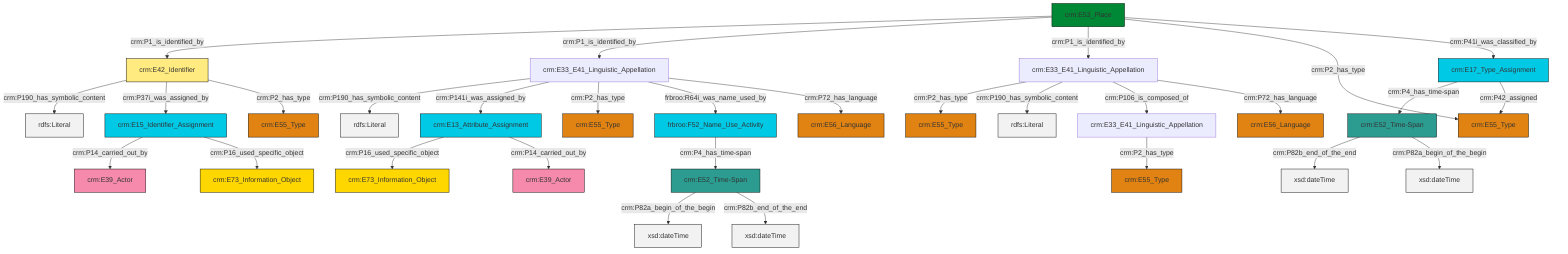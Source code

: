 graph TD
classDef Literal fill:#f2f2f2,stroke:#000000;
classDef CRM_Entity fill:#FFFFFF,stroke:#000000;
classDef Temporal_Entity fill:#00C9E6, stroke:#000000;
classDef Type fill:#E18312, stroke:#000000;
classDef Time-Span fill:#2C9C91, stroke:#000000;
classDef Appellation fill:#FFEB7F, stroke:#000000;
classDef Place fill:#008836, stroke:#000000;
classDef Persistent_Item fill:#B266B2, stroke:#000000;
classDef Conceptual_Object fill:#FFD700, stroke:#000000;
classDef Physical_Thing fill:#D2B48C, stroke:#000000;
classDef Actor fill:#f58aad, stroke:#000000;
classDef PC_Classes fill:#4ce600, stroke:#000000;
classDef Multi fill:#cccccc,stroke:#000000;

2["crm:E17_Type_Assignment"]:::Temporal_Entity -->|crm:P4_has_time-span| 3["crm:E52_Time-Span"]:::Time-Span
4["crm:E33_E41_Linguistic_Appellation"]:::Default -->|crm:P2_has_type| 5["crm:E55_Type"]:::Type
3["crm:E52_Time-Span"]:::Time-Span -->|crm:P82b_end_of_the_end| 6[xsd:dateTime]:::Literal
7["crm:E53_Place"]:::Place -->|crm:P1_is_identified_by| 9["crm:E42_Identifier"]:::Appellation
4["crm:E33_E41_Linguistic_Appellation"]:::Default -->|crm:P190_has_symbolic_content| 15[rdfs:Literal]:::Literal
17["crm:E13_Attribute_Assignment"]:::Temporal_Entity -->|crm:P16_used_specific_object| 18["crm:E73_Information_Object"]:::Conceptual_Object
4["crm:E33_E41_Linguistic_Appellation"]:::Default -->|crm:P106_is_composed_of| 0["crm:E33_E41_Linguistic_Appellation"]:::Default
19["crm:E33_E41_Linguistic_Appellation"]:::Default -->|crm:P190_has_symbolic_content| 21[rdfs:Literal]:::Literal
19["crm:E33_E41_Linguistic_Appellation"]:::Default -->|crm:P141i_was_assigned_by| 17["crm:E13_Attribute_Assignment"]:::Temporal_Entity
7["crm:E53_Place"]:::Place -->|crm:P1_is_identified_by| 19["crm:E33_E41_Linguistic_Appellation"]:::Default
9["crm:E42_Identifier"]:::Appellation -->|crm:P190_has_symbolic_content| 28[rdfs:Literal]:::Literal
3["crm:E52_Time-Span"]:::Time-Span -->|crm:P82a_begin_of_the_begin| 29[xsd:dateTime]:::Literal
7["crm:E53_Place"]:::Place -->|crm:P1_is_identified_by| 4["crm:E33_E41_Linguistic_Appellation"]:::Default
7["crm:E53_Place"]:::Place -->|crm:P2_has_type| 32["crm:E55_Type"]:::Type
19["crm:E33_E41_Linguistic_Appellation"]:::Default -->|crm:P2_has_type| 35["crm:E55_Type"]:::Type
36["frbroo:F52_Name_Use_Activity"]:::Temporal_Entity -->|crm:P4_has_time-span| 37["crm:E52_Time-Span"]:::Time-Span
9["crm:E42_Identifier"]:::Appellation -->|crm:P37i_was_assigned_by| 38["crm:E15_Identifier_Assignment"]:::Temporal_Entity
37["crm:E52_Time-Span"]:::Time-Span -->|crm:P82a_begin_of_the_begin| 41[xsd:dateTime]:::Literal
7["crm:E53_Place"]:::Place -->|crm:P41i_was_classified_by| 2["crm:E17_Type_Assignment"]:::Temporal_Entity
17["crm:E13_Attribute_Assignment"]:::Temporal_Entity -->|crm:P14_carried_out_by| 22["crm:E39_Actor"]:::Actor
19["crm:E33_E41_Linguistic_Appellation"]:::Default -->|frbroo:R64i_was_name_used_by| 36["frbroo:F52_Name_Use_Activity"]:::Temporal_Entity
38["crm:E15_Identifier_Assignment"]:::Temporal_Entity -->|crm:P14_carried_out_by| 26["crm:E39_Actor"]:::Actor
38["crm:E15_Identifier_Assignment"]:::Temporal_Entity -->|crm:P16_used_specific_object| 43["crm:E73_Information_Object"]:::Conceptual_Object
2["crm:E17_Type_Assignment"]:::Temporal_Entity -->|crm:P42_assigned| 32["crm:E55_Type"]:::Type
4["crm:E33_E41_Linguistic_Appellation"]:::Default -->|crm:P72_has_language| 39["crm:E56_Language"]:::Type
19["crm:E33_E41_Linguistic_Appellation"]:::Default -->|crm:P72_has_language| 30["crm:E56_Language"]:::Type
0["crm:E33_E41_Linguistic_Appellation"]:::Default -->|crm:P2_has_type| 10["crm:E55_Type"]:::Type
37["crm:E52_Time-Span"]:::Time-Span -->|crm:P82b_end_of_the_end| 47[xsd:dateTime]:::Literal
9["crm:E42_Identifier"]:::Appellation -->|crm:P2_has_type| 12["crm:E55_Type"]:::Type